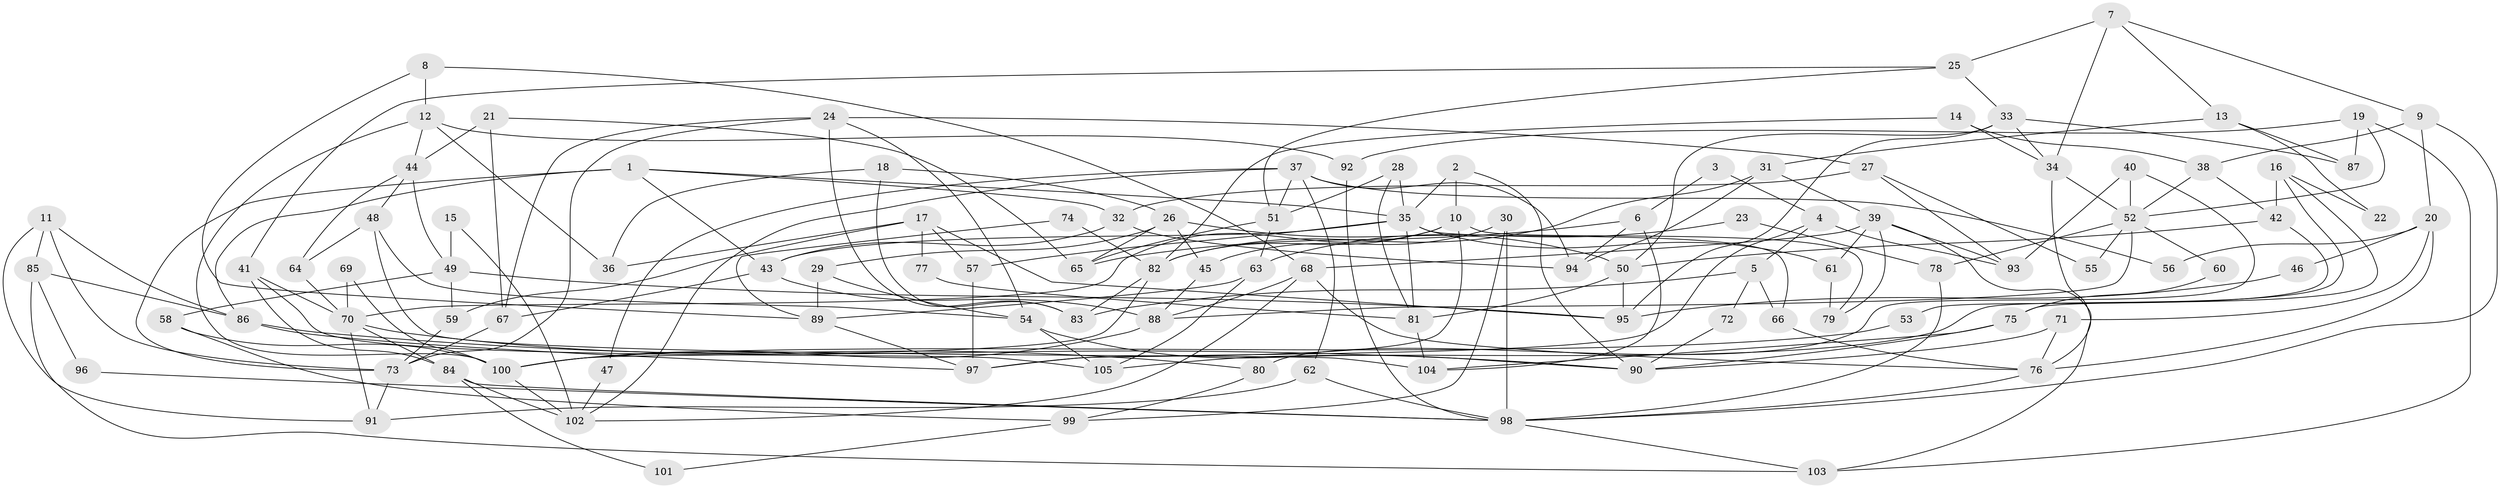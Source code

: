 // Generated by graph-tools (version 1.1) at 2025/01/03/09/25 03:01:59]
// undirected, 105 vertices, 210 edges
graph export_dot {
graph [start="1"]
  node [color=gray90,style=filled];
  1;
  2;
  3;
  4;
  5;
  6;
  7;
  8;
  9;
  10;
  11;
  12;
  13;
  14;
  15;
  16;
  17;
  18;
  19;
  20;
  21;
  22;
  23;
  24;
  25;
  26;
  27;
  28;
  29;
  30;
  31;
  32;
  33;
  34;
  35;
  36;
  37;
  38;
  39;
  40;
  41;
  42;
  43;
  44;
  45;
  46;
  47;
  48;
  49;
  50;
  51;
  52;
  53;
  54;
  55;
  56;
  57;
  58;
  59;
  60;
  61;
  62;
  63;
  64;
  65;
  66;
  67;
  68;
  69;
  70;
  71;
  72;
  73;
  74;
  75;
  76;
  77;
  78;
  79;
  80;
  81;
  82;
  83;
  84;
  85;
  86;
  87;
  88;
  89;
  90;
  91;
  92;
  93;
  94;
  95;
  96;
  97;
  98;
  99;
  100;
  101;
  102;
  103;
  104;
  105;
  1 -- 73;
  1 -- 43;
  1 -- 32;
  1 -- 35;
  1 -- 86;
  2 -- 35;
  2 -- 10;
  2 -- 90;
  3 -- 4;
  3 -- 6;
  4 -- 5;
  4 -- 97;
  4 -- 93;
  5 -- 83;
  5 -- 66;
  5 -- 72;
  6 -- 65;
  6 -- 94;
  6 -- 104;
  7 -- 9;
  7 -- 34;
  7 -- 13;
  7 -- 25;
  8 -- 68;
  8 -- 12;
  8 -- 89;
  9 -- 20;
  9 -- 38;
  9 -- 98;
  10 -- 97;
  10 -- 70;
  10 -- 79;
  10 -- 82;
  11 -- 86;
  11 -- 73;
  11 -- 85;
  11 -- 91;
  12 -- 44;
  12 -- 100;
  12 -- 36;
  12 -- 92;
  13 -- 87;
  13 -- 22;
  13 -- 31;
  14 -- 82;
  14 -- 38;
  14 -- 34;
  15 -- 102;
  15 -- 49;
  16 -- 105;
  16 -- 75;
  16 -- 22;
  16 -- 42;
  17 -- 36;
  17 -- 59;
  17 -- 57;
  17 -- 77;
  17 -- 95;
  18 -- 26;
  18 -- 83;
  18 -- 36;
  19 -- 92;
  19 -- 52;
  19 -- 87;
  19 -- 103;
  20 -- 71;
  20 -- 76;
  20 -- 46;
  20 -- 56;
  21 -- 65;
  21 -- 44;
  21 -- 67;
  23 -- 78;
  23 -- 63;
  24 -- 73;
  24 -- 27;
  24 -- 54;
  24 -- 67;
  24 -- 83;
  25 -- 51;
  25 -- 33;
  25 -- 41;
  26 -- 45;
  26 -- 29;
  26 -- 50;
  26 -- 65;
  27 -- 32;
  27 -- 93;
  27 -- 55;
  28 -- 81;
  28 -- 51;
  28 -- 35;
  29 -- 89;
  29 -- 54;
  30 -- 99;
  30 -- 98;
  30 -- 45;
  31 -- 82;
  31 -- 39;
  31 -- 94;
  32 -- 43;
  32 -- 94;
  33 -- 50;
  33 -- 34;
  33 -- 87;
  33 -- 95;
  34 -- 52;
  34 -- 76;
  35 -- 43;
  35 -- 57;
  35 -- 61;
  35 -- 66;
  35 -- 81;
  37 -- 94;
  37 -- 102;
  37 -- 47;
  37 -- 51;
  37 -- 56;
  37 -- 62;
  38 -- 42;
  38 -- 52;
  39 -- 61;
  39 -- 68;
  39 -- 79;
  39 -- 93;
  39 -- 103;
  40 -- 52;
  40 -- 93;
  40 -- 80;
  41 -- 84;
  41 -- 70;
  41 -- 105;
  42 -- 50;
  42 -- 53;
  43 -- 67;
  43 -- 88;
  44 -- 48;
  44 -- 64;
  44 -- 49;
  45 -- 88;
  46 -- 95;
  47 -- 102;
  48 -- 104;
  48 -- 54;
  48 -- 64;
  49 -- 95;
  49 -- 58;
  49 -- 59;
  50 -- 95;
  50 -- 81;
  51 -- 63;
  51 -- 65;
  52 -- 88;
  52 -- 55;
  52 -- 60;
  52 -- 78;
  53 -- 100;
  54 -- 90;
  54 -- 105;
  57 -- 97;
  58 -- 100;
  58 -- 99;
  59 -- 73;
  60 -- 75;
  61 -- 79;
  62 -- 98;
  62 -- 91;
  63 -- 105;
  63 -- 89;
  64 -- 70;
  66 -- 76;
  67 -- 73;
  68 -- 76;
  68 -- 88;
  68 -- 102;
  69 -- 70;
  69 -- 100;
  70 -- 91;
  70 -- 80;
  70 -- 84;
  71 -- 76;
  71 -- 90;
  72 -- 90;
  73 -- 91;
  74 -- 82;
  74 -- 89;
  75 -- 104;
  75 -- 90;
  76 -- 98;
  77 -- 81;
  78 -- 98;
  80 -- 99;
  81 -- 104;
  82 -- 100;
  82 -- 83;
  84 -- 98;
  84 -- 101;
  84 -- 102;
  85 -- 103;
  85 -- 86;
  85 -- 96;
  86 -- 90;
  86 -- 97;
  88 -- 100;
  89 -- 97;
  92 -- 98;
  96 -- 98;
  98 -- 103;
  99 -- 101;
  100 -- 102;
}
